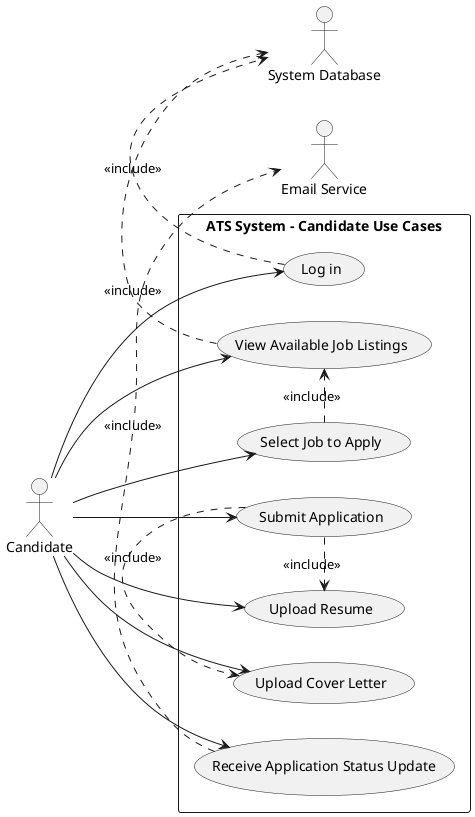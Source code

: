 @startuml
left to right direction
skinparam packageStyle rectangle

actor Candidate as C
actor "Email Service" as Email
actor "System Database" as DB

rectangle "ATS System - Candidate Use Cases" {

    usecase UC1 as "Log in"
    usecase UC2 as "View Available Job Listings"
    usecase UC3 as "Select Job to Apply"
    usecase UC4 as "Upload Resume"
    usecase UC5 as "Upload Cover Letter"
    usecase UC6 as "Submit Application"
    usecase UC7 as "Receive Application Status Update"

    C --> UC1
    C --> UC2
    C --> UC3
    C --> UC6
    C --> UC4
    C --> UC5
    C --> UC7

    UC1 .> DB : <<include>>
    UC2 .> DB : <<include>>
    UC3 .> UC2 : <<include>>
    UC6 .> UC4 : <<include>>
    UC6 .> UC5 : <<include>>
    UC7 .> Email : <<include>>
}

@enduml